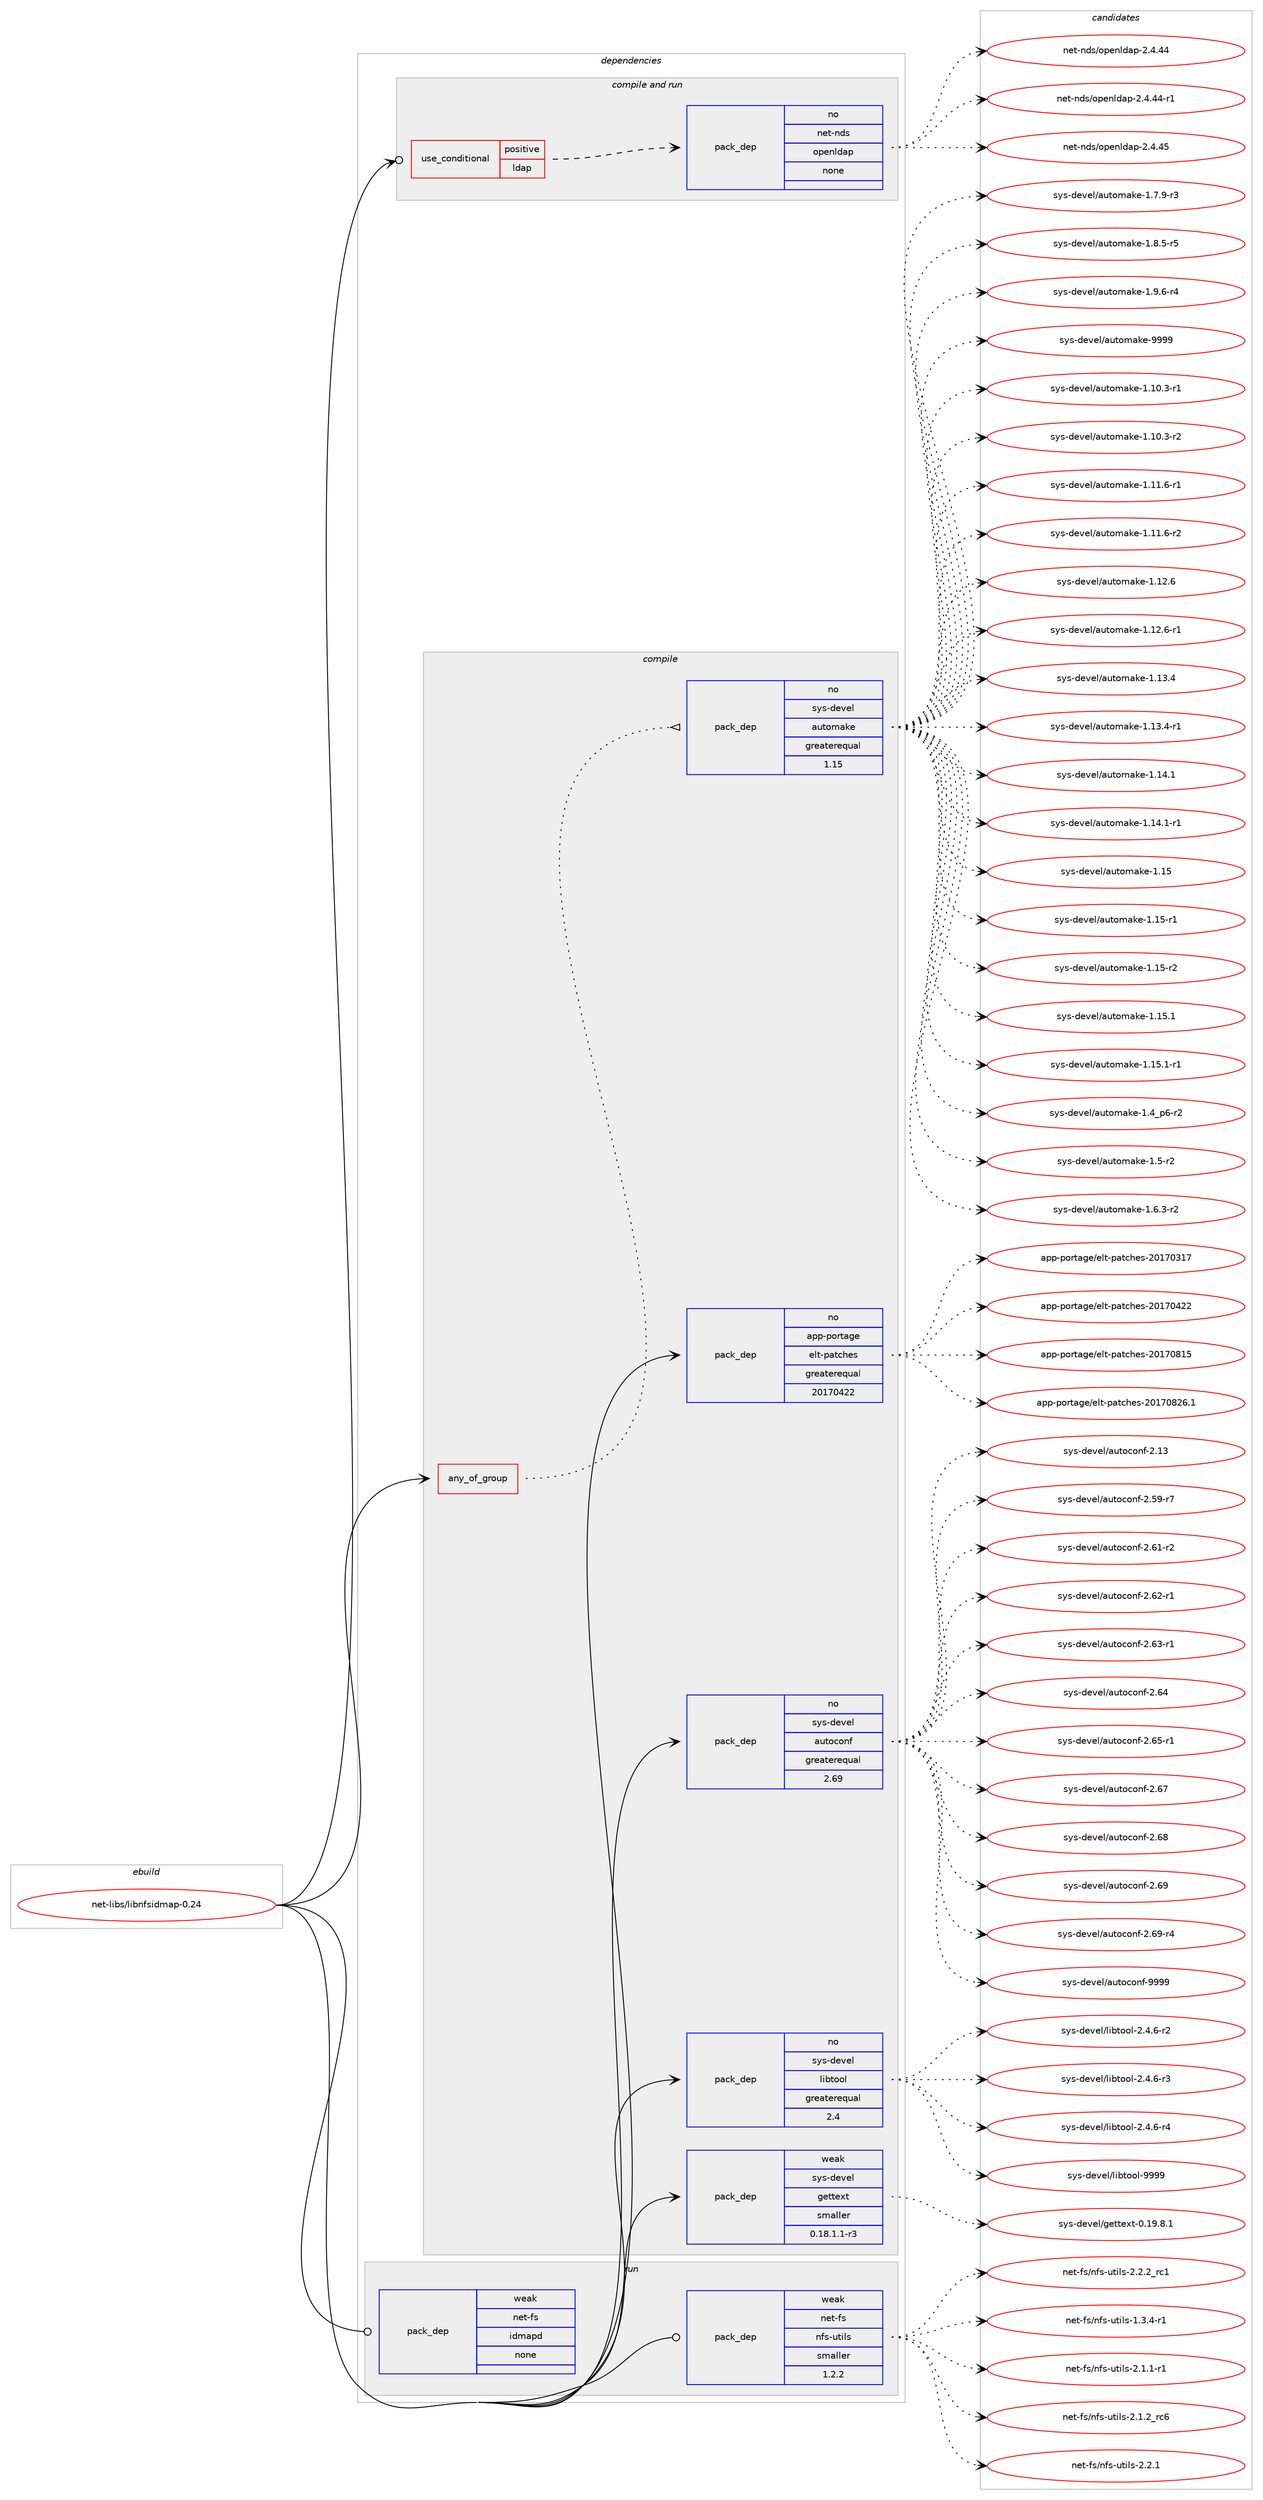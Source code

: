 digraph prolog {

# *************
# Graph options
# *************

newrank=true;
concentrate=true;
compound=true;
graph [rankdir=LR,fontname=Helvetica,fontsize=10,ranksep=1.5];#, ranksep=2.5, nodesep=0.2];
edge  [arrowhead=vee];
node  [fontname=Helvetica,fontsize=10];

# **********
# The ebuild
# **********

subgraph cluster_leftcol {
color=gray;
rank=same;
label=<<i>ebuild</i>>;
id [label="net-libs/libnfsidmap-0.24", color=red, width=4, href="../net-libs/libnfsidmap-0.24.svg"];
}

# ****************
# The dependencies
# ****************

subgraph cluster_midcol {
color=gray;
label=<<i>dependencies</i>>;
subgraph cluster_compile {
fillcolor="#eeeeee";
style=filled;
label=<<i>compile</i>>;
subgraph any6764 {
dependency417444 [label=<<TABLE BORDER="0" CELLBORDER="1" CELLSPACING="0" CELLPADDING="4"><TR><TD CELLPADDING="10">any_of_group</TD></TR></TABLE>>, shape=none, color=red];subgraph pack307235 {
dependency417445 [label=<<TABLE BORDER="0" CELLBORDER="1" CELLSPACING="0" CELLPADDING="4" WIDTH="220"><TR><TD ROWSPAN="6" CELLPADDING="30">pack_dep</TD></TR><TR><TD WIDTH="110">no</TD></TR><TR><TD>sys-devel</TD></TR><TR><TD>automake</TD></TR><TR><TD>greaterequal</TD></TR><TR><TD>1.15</TD></TR></TABLE>>, shape=none, color=blue];
}
dependency417444:e -> dependency417445:w [weight=20,style="dotted",arrowhead="oinv"];
}
id:e -> dependency417444:w [weight=20,style="solid",arrowhead="vee"];
subgraph pack307236 {
dependency417446 [label=<<TABLE BORDER="0" CELLBORDER="1" CELLSPACING="0" CELLPADDING="4" WIDTH="220"><TR><TD ROWSPAN="6" CELLPADDING="30">pack_dep</TD></TR><TR><TD WIDTH="110">no</TD></TR><TR><TD>app-portage</TD></TR><TR><TD>elt-patches</TD></TR><TR><TD>greaterequal</TD></TR><TR><TD>20170422</TD></TR></TABLE>>, shape=none, color=blue];
}
id:e -> dependency417446:w [weight=20,style="solid",arrowhead="vee"];
subgraph pack307237 {
dependency417447 [label=<<TABLE BORDER="0" CELLBORDER="1" CELLSPACING="0" CELLPADDING="4" WIDTH="220"><TR><TD ROWSPAN="6" CELLPADDING="30">pack_dep</TD></TR><TR><TD WIDTH="110">no</TD></TR><TR><TD>sys-devel</TD></TR><TR><TD>autoconf</TD></TR><TR><TD>greaterequal</TD></TR><TR><TD>2.69</TD></TR></TABLE>>, shape=none, color=blue];
}
id:e -> dependency417447:w [weight=20,style="solid",arrowhead="vee"];
subgraph pack307238 {
dependency417448 [label=<<TABLE BORDER="0" CELLBORDER="1" CELLSPACING="0" CELLPADDING="4" WIDTH="220"><TR><TD ROWSPAN="6" CELLPADDING="30">pack_dep</TD></TR><TR><TD WIDTH="110">no</TD></TR><TR><TD>sys-devel</TD></TR><TR><TD>libtool</TD></TR><TR><TD>greaterequal</TD></TR><TR><TD>2.4</TD></TR></TABLE>>, shape=none, color=blue];
}
id:e -> dependency417448:w [weight=20,style="solid",arrowhead="vee"];
subgraph pack307239 {
dependency417449 [label=<<TABLE BORDER="0" CELLBORDER="1" CELLSPACING="0" CELLPADDING="4" WIDTH="220"><TR><TD ROWSPAN="6" CELLPADDING="30">pack_dep</TD></TR><TR><TD WIDTH="110">weak</TD></TR><TR><TD>sys-devel</TD></TR><TR><TD>gettext</TD></TR><TR><TD>smaller</TD></TR><TR><TD>0.18.1.1-r3</TD></TR></TABLE>>, shape=none, color=blue];
}
id:e -> dependency417449:w [weight=20,style="solid",arrowhead="vee"];
}
subgraph cluster_compileandrun {
fillcolor="#eeeeee";
style=filled;
label=<<i>compile and run</i>>;
subgraph cond103253 {
dependency417450 [label=<<TABLE BORDER="0" CELLBORDER="1" CELLSPACING="0" CELLPADDING="4"><TR><TD ROWSPAN="3" CELLPADDING="10">use_conditional</TD></TR><TR><TD>positive</TD></TR><TR><TD>ldap</TD></TR></TABLE>>, shape=none, color=red];
subgraph pack307240 {
dependency417451 [label=<<TABLE BORDER="0" CELLBORDER="1" CELLSPACING="0" CELLPADDING="4" WIDTH="220"><TR><TD ROWSPAN="6" CELLPADDING="30">pack_dep</TD></TR><TR><TD WIDTH="110">no</TD></TR><TR><TD>net-nds</TD></TR><TR><TD>openldap</TD></TR><TR><TD>none</TD></TR><TR><TD></TD></TR></TABLE>>, shape=none, color=blue];
}
dependency417450:e -> dependency417451:w [weight=20,style="dashed",arrowhead="vee"];
}
id:e -> dependency417450:w [weight=20,style="solid",arrowhead="odotvee"];
}
subgraph cluster_run {
fillcolor="#eeeeee";
style=filled;
label=<<i>run</i>>;
subgraph pack307241 {
dependency417452 [label=<<TABLE BORDER="0" CELLBORDER="1" CELLSPACING="0" CELLPADDING="4" WIDTH="220"><TR><TD ROWSPAN="6" CELLPADDING="30">pack_dep</TD></TR><TR><TD WIDTH="110">weak</TD></TR><TR><TD>net-fs</TD></TR><TR><TD>idmapd</TD></TR><TR><TD>none</TD></TR><TR><TD></TD></TR></TABLE>>, shape=none, color=blue];
}
id:e -> dependency417452:w [weight=20,style="solid",arrowhead="odot"];
subgraph pack307242 {
dependency417453 [label=<<TABLE BORDER="0" CELLBORDER="1" CELLSPACING="0" CELLPADDING="4" WIDTH="220"><TR><TD ROWSPAN="6" CELLPADDING="30">pack_dep</TD></TR><TR><TD WIDTH="110">weak</TD></TR><TR><TD>net-fs</TD></TR><TR><TD>nfs-utils</TD></TR><TR><TD>smaller</TD></TR><TR><TD>1.2.2</TD></TR></TABLE>>, shape=none, color=blue];
}
id:e -> dependency417453:w [weight=20,style="solid",arrowhead="odot"];
}
}

# **************
# The candidates
# **************

subgraph cluster_choices {
rank=same;
color=gray;
label=<<i>candidates</i>>;

subgraph choice307235 {
color=black;
nodesep=1;
choice11512111545100101118101108479711711611110997107101454946494846514511449 [label="sys-devel/automake-1.10.3-r1", color=red, width=4,href="../sys-devel/automake-1.10.3-r1.svg"];
choice11512111545100101118101108479711711611110997107101454946494846514511450 [label="sys-devel/automake-1.10.3-r2", color=red, width=4,href="../sys-devel/automake-1.10.3-r2.svg"];
choice11512111545100101118101108479711711611110997107101454946494946544511449 [label="sys-devel/automake-1.11.6-r1", color=red, width=4,href="../sys-devel/automake-1.11.6-r1.svg"];
choice11512111545100101118101108479711711611110997107101454946494946544511450 [label="sys-devel/automake-1.11.6-r2", color=red, width=4,href="../sys-devel/automake-1.11.6-r2.svg"];
choice1151211154510010111810110847971171161111099710710145494649504654 [label="sys-devel/automake-1.12.6", color=red, width=4,href="../sys-devel/automake-1.12.6.svg"];
choice11512111545100101118101108479711711611110997107101454946495046544511449 [label="sys-devel/automake-1.12.6-r1", color=red, width=4,href="../sys-devel/automake-1.12.6-r1.svg"];
choice1151211154510010111810110847971171161111099710710145494649514652 [label="sys-devel/automake-1.13.4", color=red, width=4,href="../sys-devel/automake-1.13.4.svg"];
choice11512111545100101118101108479711711611110997107101454946495146524511449 [label="sys-devel/automake-1.13.4-r1", color=red, width=4,href="../sys-devel/automake-1.13.4-r1.svg"];
choice1151211154510010111810110847971171161111099710710145494649524649 [label="sys-devel/automake-1.14.1", color=red, width=4,href="../sys-devel/automake-1.14.1.svg"];
choice11512111545100101118101108479711711611110997107101454946495246494511449 [label="sys-devel/automake-1.14.1-r1", color=red, width=4,href="../sys-devel/automake-1.14.1-r1.svg"];
choice115121115451001011181011084797117116111109971071014549464953 [label="sys-devel/automake-1.15", color=red, width=4,href="../sys-devel/automake-1.15.svg"];
choice1151211154510010111810110847971171161111099710710145494649534511449 [label="sys-devel/automake-1.15-r1", color=red, width=4,href="../sys-devel/automake-1.15-r1.svg"];
choice1151211154510010111810110847971171161111099710710145494649534511450 [label="sys-devel/automake-1.15-r2", color=red, width=4,href="../sys-devel/automake-1.15-r2.svg"];
choice1151211154510010111810110847971171161111099710710145494649534649 [label="sys-devel/automake-1.15.1", color=red, width=4,href="../sys-devel/automake-1.15.1.svg"];
choice11512111545100101118101108479711711611110997107101454946495346494511449 [label="sys-devel/automake-1.15.1-r1", color=red, width=4,href="../sys-devel/automake-1.15.1-r1.svg"];
choice115121115451001011181011084797117116111109971071014549465295112544511450 [label="sys-devel/automake-1.4_p6-r2", color=red, width=4,href="../sys-devel/automake-1.4_p6-r2.svg"];
choice11512111545100101118101108479711711611110997107101454946534511450 [label="sys-devel/automake-1.5-r2", color=red, width=4,href="../sys-devel/automake-1.5-r2.svg"];
choice115121115451001011181011084797117116111109971071014549465446514511450 [label="sys-devel/automake-1.6.3-r2", color=red, width=4,href="../sys-devel/automake-1.6.3-r2.svg"];
choice115121115451001011181011084797117116111109971071014549465546574511451 [label="sys-devel/automake-1.7.9-r3", color=red, width=4,href="../sys-devel/automake-1.7.9-r3.svg"];
choice115121115451001011181011084797117116111109971071014549465646534511453 [label="sys-devel/automake-1.8.5-r5", color=red, width=4,href="../sys-devel/automake-1.8.5-r5.svg"];
choice115121115451001011181011084797117116111109971071014549465746544511452 [label="sys-devel/automake-1.9.6-r4", color=red, width=4,href="../sys-devel/automake-1.9.6-r4.svg"];
choice115121115451001011181011084797117116111109971071014557575757 [label="sys-devel/automake-9999", color=red, width=4,href="../sys-devel/automake-9999.svg"];
dependency417445:e -> choice11512111545100101118101108479711711611110997107101454946494846514511449:w [style=dotted,weight="100"];
dependency417445:e -> choice11512111545100101118101108479711711611110997107101454946494846514511450:w [style=dotted,weight="100"];
dependency417445:e -> choice11512111545100101118101108479711711611110997107101454946494946544511449:w [style=dotted,weight="100"];
dependency417445:e -> choice11512111545100101118101108479711711611110997107101454946494946544511450:w [style=dotted,weight="100"];
dependency417445:e -> choice1151211154510010111810110847971171161111099710710145494649504654:w [style=dotted,weight="100"];
dependency417445:e -> choice11512111545100101118101108479711711611110997107101454946495046544511449:w [style=dotted,weight="100"];
dependency417445:e -> choice1151211154510010111810110847971171161111099710710145494649514652:w [style=dotted,weight="100"];
dependency417445:e -> choice11512111545100101118101108479711711611110997107101454946495146524511449:w [style=dotted,weight="100"];
dependency417445:e -> choice1151211154510010111810110847971171161111099710710145494649524649:w [style=dotted,weight="100"];
dependency417445:e -> choice11512111545100101118101108479711711611110997107101454946495246494511449:w [style=dotted,weight="100"];
dependency417445:e -> choice115121115451001011181011084797117116111109971071014549464953:w [style=dotted,weight="100"];
dependency417445:e -> choice1151211154510010111810110847971171161111099710710145494649534511449:w [style=dotted,weight="100"];
dependency417445:e -> choice1151211154510010111810110847971171161111099710710145494649534511450:w [style=dotted,weight="100"];
dependency417445:e -> choice1151211154510010111810110847971171161111099710710145494649534649:w [style=dotted,weight="100"];
dependency417445:e -> choice11512111545100101118101108479711711611110997107101454946495346494511449:w [style=dotted,weight="100"];
dependency417445:e -> choice115121115451001011181011084797117116111109971071014549465295112544511450:w [style=dotted,weight="100"];
dependency417445:e -> choice11512111545100101118101108479711711611110997107101454946534511450:w [style=dotted,weight="100"];
dependency417445:e -> choice115121115451001011181011084797117116111109971071014549465446514511450:w [style=dotted,weight="100"];
dependency417445:e -> choice115121115451001011181011084797117116111109971071014549465546574511451:w [style=dotted,weight="100"];
dependency417445:e -> choice115121115451001011181011084797117116111109971071014549465646534511453:w [style=dotted,weight="100"];
dependency417445:e -> choice115121115451001011181011084797117116111109971071014549465746544511452:w [style=dotted,weight="100"];
dependency417445:e -> choice115121115451001011181011084797117116111109971071014557575757:w [style=dotted,weight="100"];
}
subgraph choice307236 {
color=black;
nodesep=1;
choice97112112451121111141169710310147101108116451129711699104101115455048495548514955 [label="app-portage/elt-patches-20170317", color=red, width=4,href="../app-portage/elt-patches-20170317.svg"];
choice97112112451121111141169710310147101108116451129711699104101115455048495548525050 [label="app-portage/elt-patches-20170422", color=red, width=4,href="../app-portage/elt-patches-20170422.svg"];
choice97112112451121111141169710310147101108116451129711699104101115455048495548564953 [label="app-portage/elt-patches-20170815", color=red, width=4,href="../app-portage/elt-patches-20170815.svg"];
choice971121124511211111411697103101471011081164511297116991041011154550484955485650544649 [label="app-portage/elt-patches-20170826.1", color=red, width=4,href="../app-portage/elt-patches-20170826.1.svg"];
dependency417446:e -> choice97112112451121111141169710310147101108116451129711699104101115455048495548514955:w [style=dotted,weight="100"];
dependency417446:e -> choice97112112451121111141169710310147101108116451129711699104101115455048495548525050:w [style=dotted,weight="100"];
dependency417446:e -> choice97112112451121111141169710310147101108116451129711699104101115455048495548564953:w [style=dotted,weight="100"];
dependency417446:e -> choice971121124511211111411697103101471011081164511297116991041011154550484955485650544649:w [style=dotted,weight="100"];
}
subgraph choice307237 {
color=black;
nodesep=1;
choice115121115451001011181011084797117116111991111101024550464951 [label="sys-devel/autoconf-2.13", color=red, width=4,href="../sys-devel/autoconf-2.13.svg"];
choice1151211154510010111810110847971171161119911111010245504653574511455 [label="sys-devel/autoconf-2.59-r7", color=red, width=4,href="../sys-devel/autoconf-2.59-r7.svg"];
choice1151211154510010111810110847971171161119911111010245504654494511450 [label="sys-devel/autoconf-2.61-r2", color=red, width=4,href="../sys-devel/autoconf-2.61-r2.svg"];
choice1151211154510010111810110847971171161119911111010245504654504511449 [label="sys-devel/autoconf-2.62-r1", color=red, width=4,href="../sys-devel/autoconf-2.62-r1.svg"];
choice1151211154510010111810110847971171161119911111010245504654514511449 [label="sys-devel/autoconf-2.63-r1", color=red, width=4,href="../sys-devel/autoconf-2.63-r1.svg"];
choice115121115451001011181011084797117116111991111101024550465452 [label="sys-devel/autoconf-2.64", color=red, width=4,href="../sys-devel/autoconf-2.64.svg"];
choice1151211154510010111810110847971171161119911111010245504654534511449 [label="sys-devel/autoconf-2.65-r1", color=red, width=4,href="../sys-devel/autoconf-2.65-r1.svg"];
choice115121115451001011181011084797117116111991111101024550465455 [label="sys-devel/autoconf-2.67", color=red, width=4,href="../sys-devel/autoconf-2.67.svg"];
choice115121115451001011181011084797117116111991111101024550465456 [label="sys-devel/autoconf-2.68", color=red, width=4,href="../sys-devel/autoconf-2.68.svg"];
choice115121115451001011181011084797117116111991111101024550465457 [label="sys-devel/autoconf-2.69", color=red, width=4,href="../sys-devel/autoconf-2.69.svg"];
choice1151211154510010111810110847971171161119911111010245504654574511452 [label="sys-devel/autoconf-2.69-r4", color=red, width=4,href="../sys-devel/autoconf-2.69-r4.svg"];
choice115121115451001011181011084797117116111991111101024557575757 [label="sys-devel/autoconf-9999", color=red, width=4,href="../sys-devel/autoconf-9999.svg"];
dependency417447:e -> choice115121115451001011181011084797117116111991111101024550464951:w [style=dotted,weight="100"];
dependency417447:e -> choice1151211154510010111810110847971171161119911111010245504653574511455:w [style=dotted,weight="100"];
dependency417447:e -> choice1151211154510010111810110847971171161119911111010245504654494511450:w [style=dotted,weight="100"];
dependency417447:e -> choice1151211154510010111810110847971171161119911111010245504654504511449:w [style=dotted,weight="100"];
dependency417447:e -> choice1151211154510010111810110847971171161119911111010245504654514511449:w [style=dotted,weight="100"];
dependency417447:e -> choice115121115451001011181011084797117116111991111101024550465452:w [style=dotted,weight="100"];
dependency417447:e -> choice1151211154510010111810110847971171161119911111010245504654534511449:w [style=dotted,weight="100"];
dependency417447:e -> choice115121115451001011181011084797117116111991111101024550465455:w [style=dotted,weight="100"];
dependency417447:e -> choice115121115451001011181011084797117116111991111101024550465456:w [style=dotted,weight="100"];
dependency417447:e -> choice115121115451001011181011084797117116111991111101024550465457:w [style=dotted,weight="100"];
dependency417447:e -> choice1151211154510010111810110847971171161119911111010245504654574511452:w [style=dotted,weight="100"];
dependency417447:e -> choice115121115451001011181011084797117116111991111101024557575757:w [style=dotted,weight="100"];
}
subgraph choice307238 {
color=black;
nodesep=1;
choice1151211154510010111810110847108105981161111111084550465246544511450 [label="sys-devel/libtool-2.4.6-r2", color=red, width=4,href="../sys-devel/libtool-2.4.6-r2.svg"];
choice1151211154510010111810110847108105981161111111084550465246544511451 [label="sys-devel/libtool-2.4.6-r3", color=red, width=4,href="../sys-devel/libtool-2.4.6-r3.svg"];
choice1151211154510010111810110847108105981161111111084550465246544511452 [label="sys-devel/libtool-2.4.6-r4", color=red, width=4,href="../sys-devel/libtool-2.4.6-r4.svg"];
choice1151211154510010111810110847108105981161111111084557575757 [label="sys-devel/libtool-9999", color=red, width=4,href="../sys-devel/libtool-9999.svg"];
dependency417448:e -> choice1151211154510010111810110847108105981161111111084550465246544511450:w [style=dotted,weight="100"];
dependency417448:e -> choice1151211154510010111810110847108105981161111111084550465246544511451:w [style=dotted,weight="100"];
dependency417448:e -> choice1151211154510010111810110847108105981161111111084550465246544511452:w [style=dotted,weight="100"];
dependency417448:e -> choice1151211154510010111810110847108105981161111111084557575757:w [style=dotted,weight="100"];
}
subgraph choice307239 {
color=black;
nodesep=1;
choice1151211154510010111810110847103101116116101120116454846495746564649 [label="sys-devel/gettext-0.19.8.1", color=red, width=4,href="../sys-devel/gettext-0.19.8.1.svg"];
dependency417449:e -> choice1151211154510010111810110847103101116116101120116454846495746564649:w [style=dotted,weight="100"];
}
subgraph choice307240 {
color=black;
nodesep=1;
choice11010111645110100115471111121011101081009711245504652465252 [label="net-nds/openldap-2.4.44", color=red, width=4,href="../net-nds/openldap-2.4.44.svg"];
choice110101116451101001154711111210111010810097112455046524652524511449 [label="net-nds/openldap-2.4.44-r1", color=red, width=4,href="../net-nds/openldap-2.4.44-r1.svg"];
choice11010111645110100115471111121011101081009711245504652465253 [label="net-nds/openldap-2.4.45", color=red, width=4,href="../net-nds/openldap-2.4.45.svg"];
dependency417451:e -> choice11010111645110100115471111121011101081009711245504652465252:w [style=dotted,weight="100"];
dependency417451:e -> choice110101116451101001154711111210111010810097112455046524652524511449:w [style=dotted,weight="100"];
dependency417451:e -> choice11010111645110100115471111121011101081009711245504652465253:w [style=dotted,weight="100"];
}
subgraph choice307241 {
color=black;
nodesep=1;
}
subgraph choice307242 {
color=black;
nodesep=1;
choice1101011164510211547110102115451171161051081154549465146524511449 [label="net-fs/nfs-utils-1.3.4-r1", color=red, width=4,href="../net-fs/nfs-utils-1.3.4-r1.svg"];
choice1101011164510211547110102115451171161051081154550464946494511449 [label="net-fs/nfs-utils-2.1.1-r1", color=red, width=4,href="../net-fs/nfs-utils-2.1.1-r1.svg"];
choice110101116451021154711010211545117116105108115455046494650951149954 [label="net-fs/nfs-utils-2.1.2_rc6", color=red, width=4,href="../net-fs/nfs-utils-2.1.2_rc6.svg"];
choice110101116451021154711010211545117116105108115455046504649 [label="net-fs/nfs-utils-2.2.1", color=red, width=4,href="../net-fs/nfs-utils-2.2.1.svg"];
choice110101116451021154711010211545117116105108115455046504650951149949 [label="net-fs/nfs-utils-2.2.2_rc1", color=red, width=4,href="../net-fs/nfs-utils-2.2.2_rc1.svg"];
dependency417453:e -> choice1101011164510211547110102115451171161051081154549465146524511449:w [style=dotted,weight="100"];
dependency417453:e -> choice1101011164510211547110102115451171161051081154550464946494511449:w [style=dotted,weight="100"];
dependency417453:e -> choice110101116451021154711010211545117116105108115455046494650951149954:w [style=dotted,weight="100"];
dependency417453:e -> choice110101116451021154711010211545117116105108115455046504649:w [style=dotted,weight="100"];
dependency417453:e -> choice110101116451021154711010211545117116105108115455046504650951149949:w [style=dotted,weight="100"];
}
}

}

